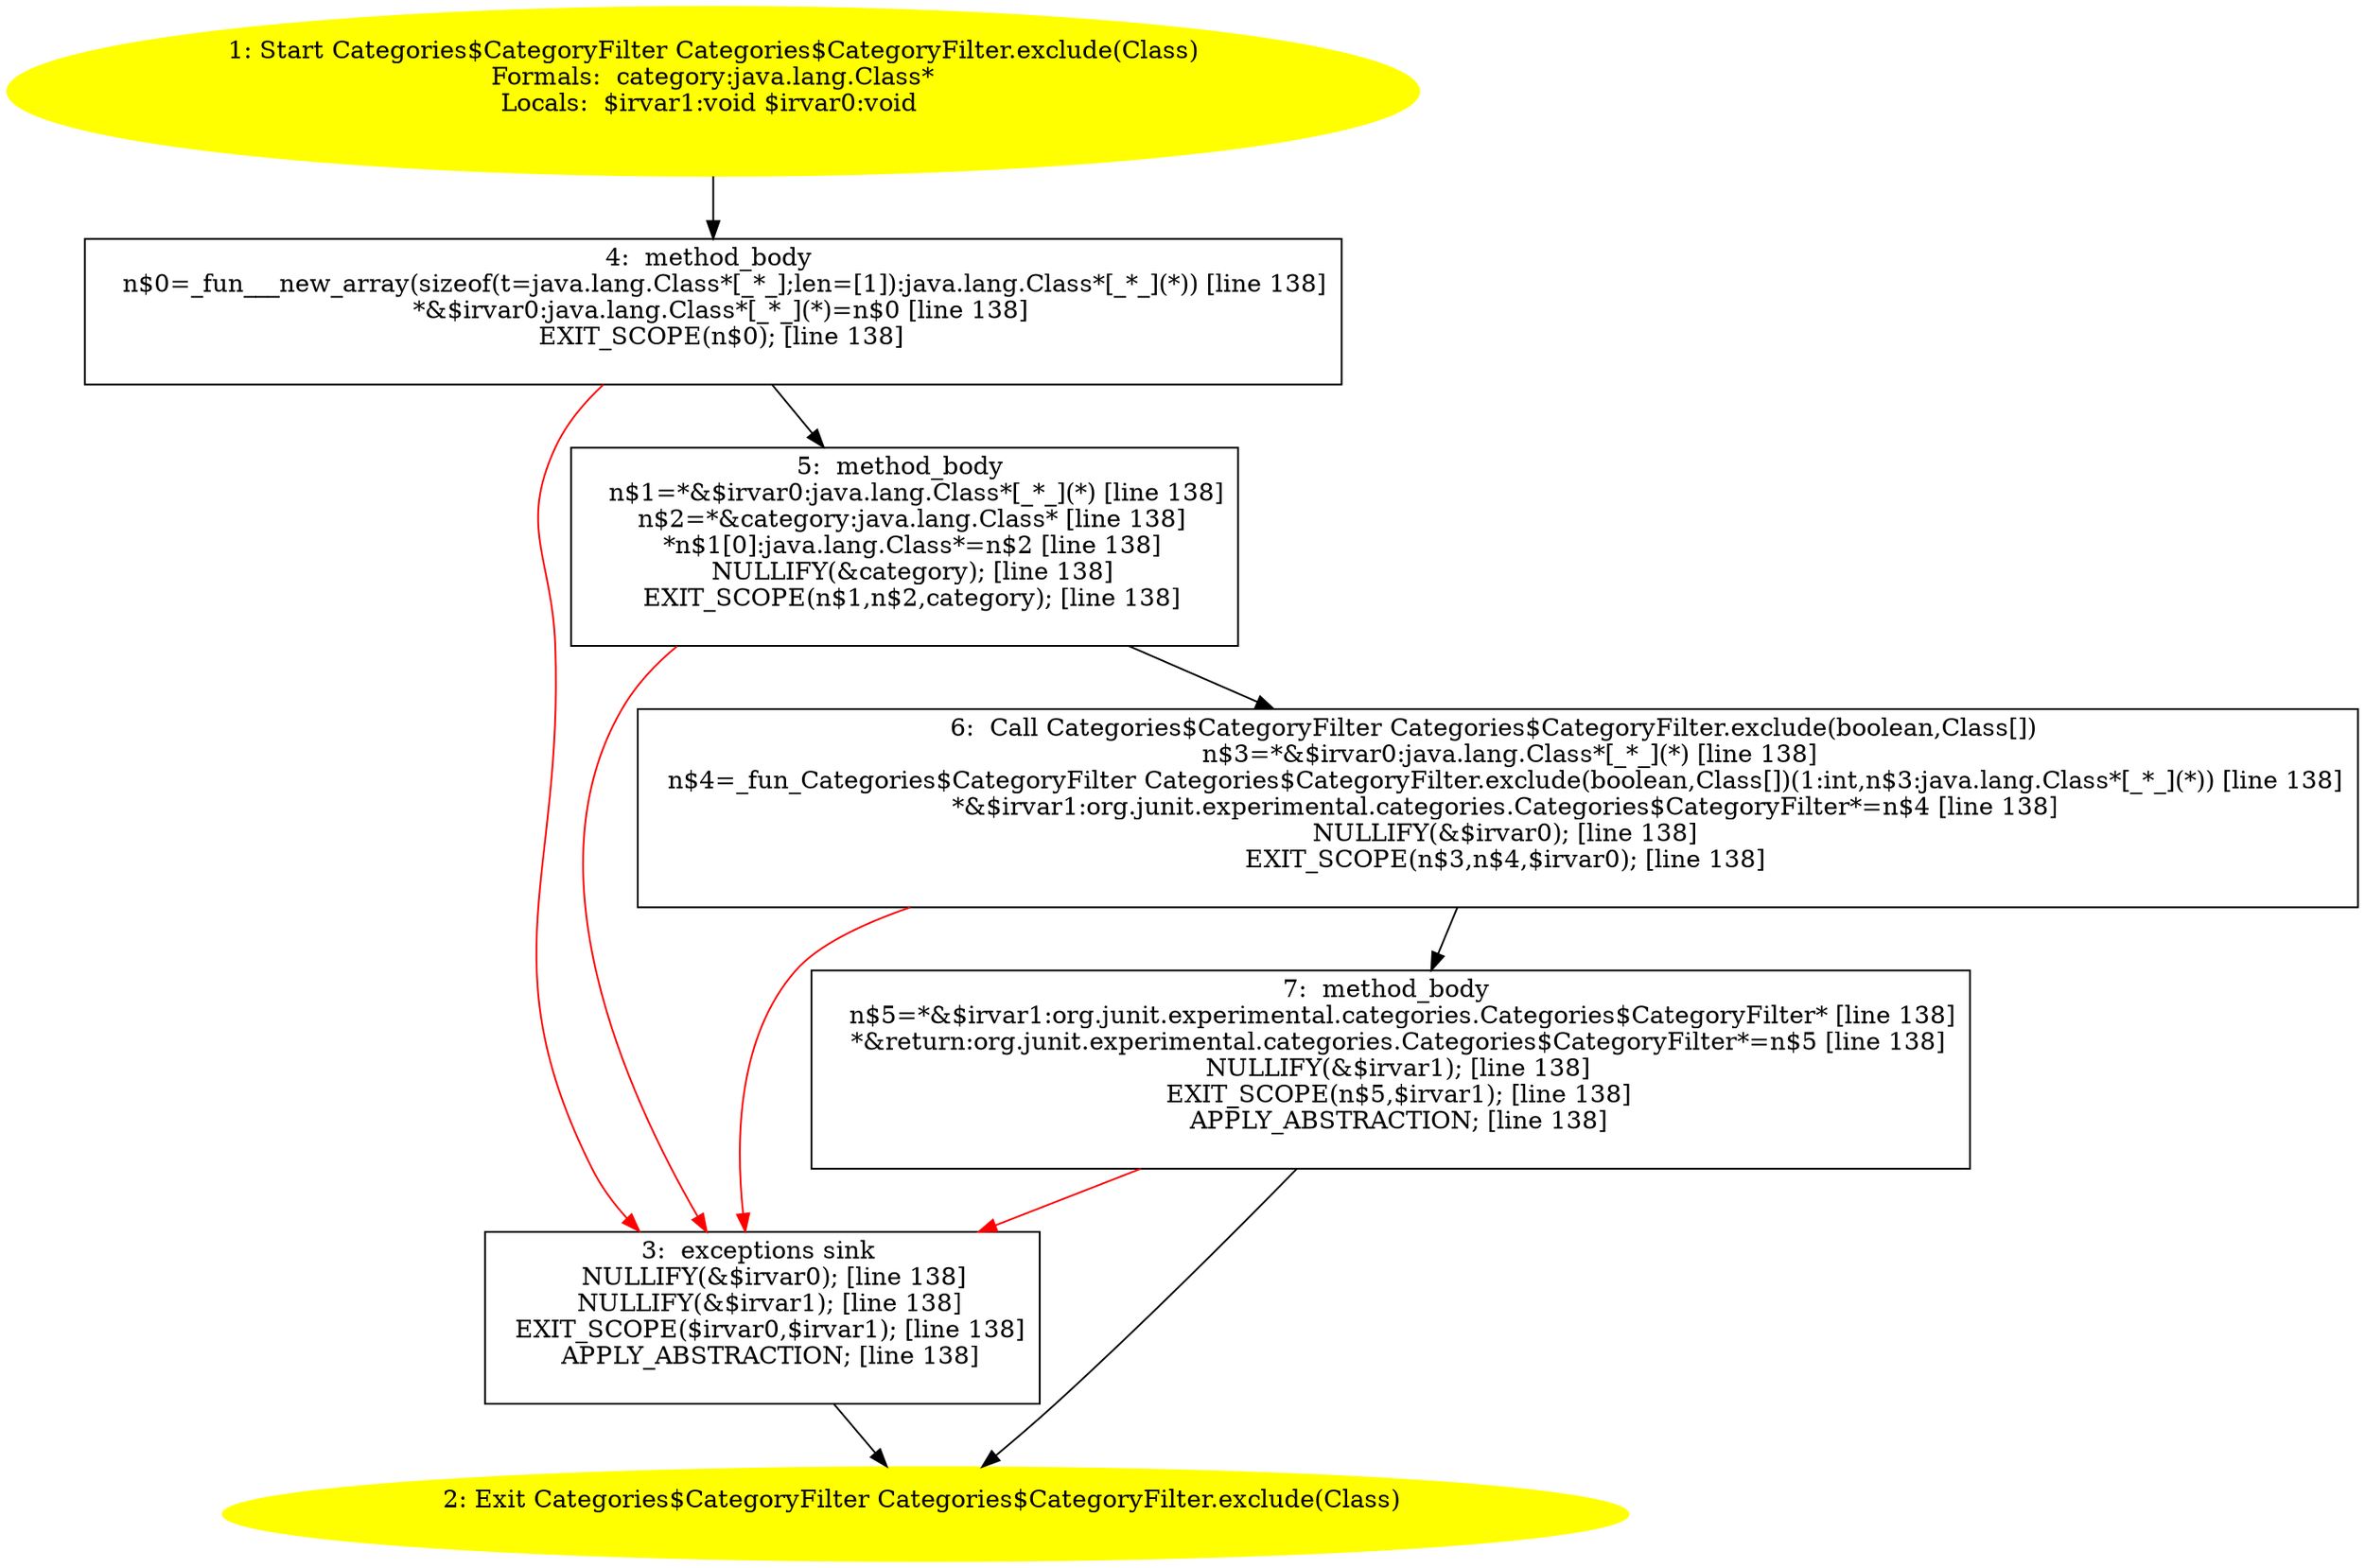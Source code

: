 /* @generated */
digraph cfg {
"org.junit.experimental.categories.Categories$CategoryFilter.exclude(java.lang.Class):org.junit.exper.1b195233504fab74fe8f0f9e5b113955_1" [label="1: Start Categories$CategoryFilter Categories$CategoryFilter.exclude(Class)\nFormals:  category:java.lang.Class*\nLocals:  $irvar1:void $irvar0:void \n  " color=yellow style=filled]
	

	 "org.junit.experimental.categories.Categories$CategoryFilter.exclude(java.lang.Class):org.junit.exper.1b195233504fab74fe8f0f9e5b113955_1" -> "org.junit.experimental.categories.Categories$CategoryFilter.exclude(java.lang.Class):org.junit.exper.1b195233504fab74fe8f0f9e5b113955_4" ;
"org.junit.experimental.categories.Categories$CategoryFilter.exclude(java.lang.Class):org.junit.exper.1b195233504fab74fe8f0f9e5b113955_2" [label="2: Exit Categories$CategoryFilter Categories$CategoryFilter.exclude(Class) \n  " color=yellow style=filled]
	

"org.junit.experimental.categories.Categories$CategoryFilter.exclude(java.lang.Class):org.junit.exper.1b195233504fab74fe8f0f9e5b113955_3" [label="3:  exceptions sink \n   NULLIFY(&$irvar0); [line 138]\n  NULLIFY(&$irvar1); [line 138]\n  EXIT_SCOPE($irvar0,$irvar1); [line 138]\n  APPLY_ABSTRACTION; [line 138]\n " shape="box"]
	

	 "org.junit.experimental.categories.Categories$CategoryFilter.exclude(java.lang.Class):org.junit.exper.1b195233504fab74fe8f0f9e5b113955_3" -> "org.junit.experimental.categories.Categories$CategoryFilter.exclude(java.lang.Class):org.junit.exper.1b195233504fab74fe8f0f9e5b113955_2" ;
"org.junit.experimental.categories.Categories$CategoryFilter.exclude(java.lang.Class):org.junit.exper.1b195233504fab74fe8f0f9e5b113955_4" [label="4:  method_body \n   n$0=_fun___new_array(sizeof(t=java.lang.Class*[_*_];len=[1]):java.lang.Class*[_*_](*)) [line 138]\n  *&$irvar0:java.lang.Class*[_*_](*)=n$0 [line 138]\n  EXIT_SCOPE(n$0); [line 138]\n " shape="box"]
	

	 "org.junit.experimental.categories.Categories$CategoryFilter.exclude(java.lang.Class):org.junit.exper.1b195233504fab74fe8f0f9e5b113955_4" -> "org.junit.experimental.categories.Categories$CategoryFilter.exclude(java.lang.Class):org.junit.exper.1b195233504fab74fe8f0f9e5b113955_5" ;
	 "org.junit.experimental.categories.Categories$CategoryFilter.exclude(java.lang.Class):org.junit.exper.1b195233504fab74fe8f0f9e5b113955_4" -> "org.junit.experimental.categories.Categories$CategoryFilter.exclude(java.lang.Class):org.junit.exper.1b195233504fab74fe8f0f9e5b113955_3" [color="red" ];
"org.junit.experimental.categories.Categories$CategoryFilter.exclude(java.lang.Class):org.junit.exper.1b195233504fab74fe8f0f9e5b113955_5" [label="5:  method_body \n   n$1=*&$irvar0:java.lang.Class*[_*_](*) [line 138]\n  n$2=*&category:java.lang.Class* [line 138]\n  *n$1[0]:java.lang.Class*=n$2 [line 138]\n  NULLIFY(&category); [line 138]\n  EXIT_SCOPE(n$1,n$2,category); [line 138]\n " shape="box"]
	

	 "org.junit.experimental.categories.Categories$CategoryFilter.exclude(java.lang.Class):org.junit.exper.1b195233504fab74fe8f0f9e5b113955_5" -> "org.junit.experimental.categories.Categories$CategoryFilter.exclude(java.lang.Class):org.junit.exper.1b195233504fab74fe8f0f9e5b113955_6" ;
	 "org.junit.experimental.categories.Categories$CategoryFilter.exclude(java.lang.Class):org.junit.exper.1b195233504fab74fe8f0f9e5b113955_5" -> "org.junit.experimental.categories.Categories$CategoryFilter.exclude(java.lang.Class):org.junit.exper.1b195233504fab74fe8f0f9e5b113955_3" [color="red" ];
"org.junit.experimental.categories.Categories$CategoryFilter.exclude(java.lang.Class):org.junit.exper.1b195233504fab74fe8f0f9e5b113955_6" [label="6:  Call Categories$CategoryFilter Categories$CategoryFilter.exclude(boolean,Class[]) \n   n$3=*&$irvar0:java.lang.Class*[_*_](*) [line 138]\n  n$4=_fun_Categories$CategoryFilter Categories$CategoryFilter.exclude(boolean,Class[])(1:int,n$3:java.lang.Class*[_*_](*)) [line 138]\n  *&$irvar1:org.junit.experimental.categories.Categories$CategoryFilter*=n$4 [line 138]\n  NULLIFY(&$irvar0); [line 138]\n  EXIT_SCOPE(n$3,n$4,$irvar0); [line 138]\n " shape="box"]
	

	 "org.junit.experimental.categories.Categories$CategoryFilter.exclude(java.lang.Class):org.junit.exper.1b195233504fab74fe8f0f9e5b113955_6" -> "org.junit.experimental.categories.Categories$CategoryFilter.exclude(java.lang.Class):org.junit.exper.1b195233504fab74fe8f0f9e5b113955_7" ;
	 "org.junit.experimental.categories.Categories$CategoryFilter.exclude(java.lang.Class):org.junit.exper.1b195233504fab74fe8f0f9e5b113955_6" -> "org.junit.experimental.categories.Categories$CategoryFilter.exclude(java.lang.Class):org.junit.exper.1b195233504fab74fe8f0f9e5b113955_3" [color="red" ];
"org.junit.experimental.categories.Categories$CategoryFilter.exclude(java.lang.Class):org.junit.exper.1b195233504fab74fe8f0f9e5b113955_7" [label="7:  method_body \n   n$5=*&$irvar1:org.junit.experimental.categories.Categories$CategoryFilter* [line 138]\n  *&return:org.junit.experimental.categories.Categories$CategoryFilter*=n$5 [line 138]\n  NULLIFY(&$irvar1); [line 138]\n  EXIT_SCOPE(n$5,$irvar1); [line 138]\n  APPLY_ABSTRACTION; [line 138]\n " shape="box"]
	

	 "org.junit.experimental.categories.Categories$CategoryFilter.exclude(java.lang.Class):org.junit.exper.1b195233504fab74fe8f0f9e5b113955_7" -> "org.junit.experimental.categories.Categories$CategoryFilter.exclude(java.lang.Class):org.junit.exper.1b195233504fab74fe8f0f9e5b113955_2" ;
	 "org.junit.experimental.categories.Categories$CategoryFilter.exclude(java.lang.Class):org.junit.exper.1b195233504fab74fe8f0f9e5b113955_7" -> "org.junit.experimental.categories.Categories$CategoryFilter.exclude(java.lang.Class):org.junit.exper.1b195233504fab74fe8f0f9e5b113955_3" [color="red" ];
}
